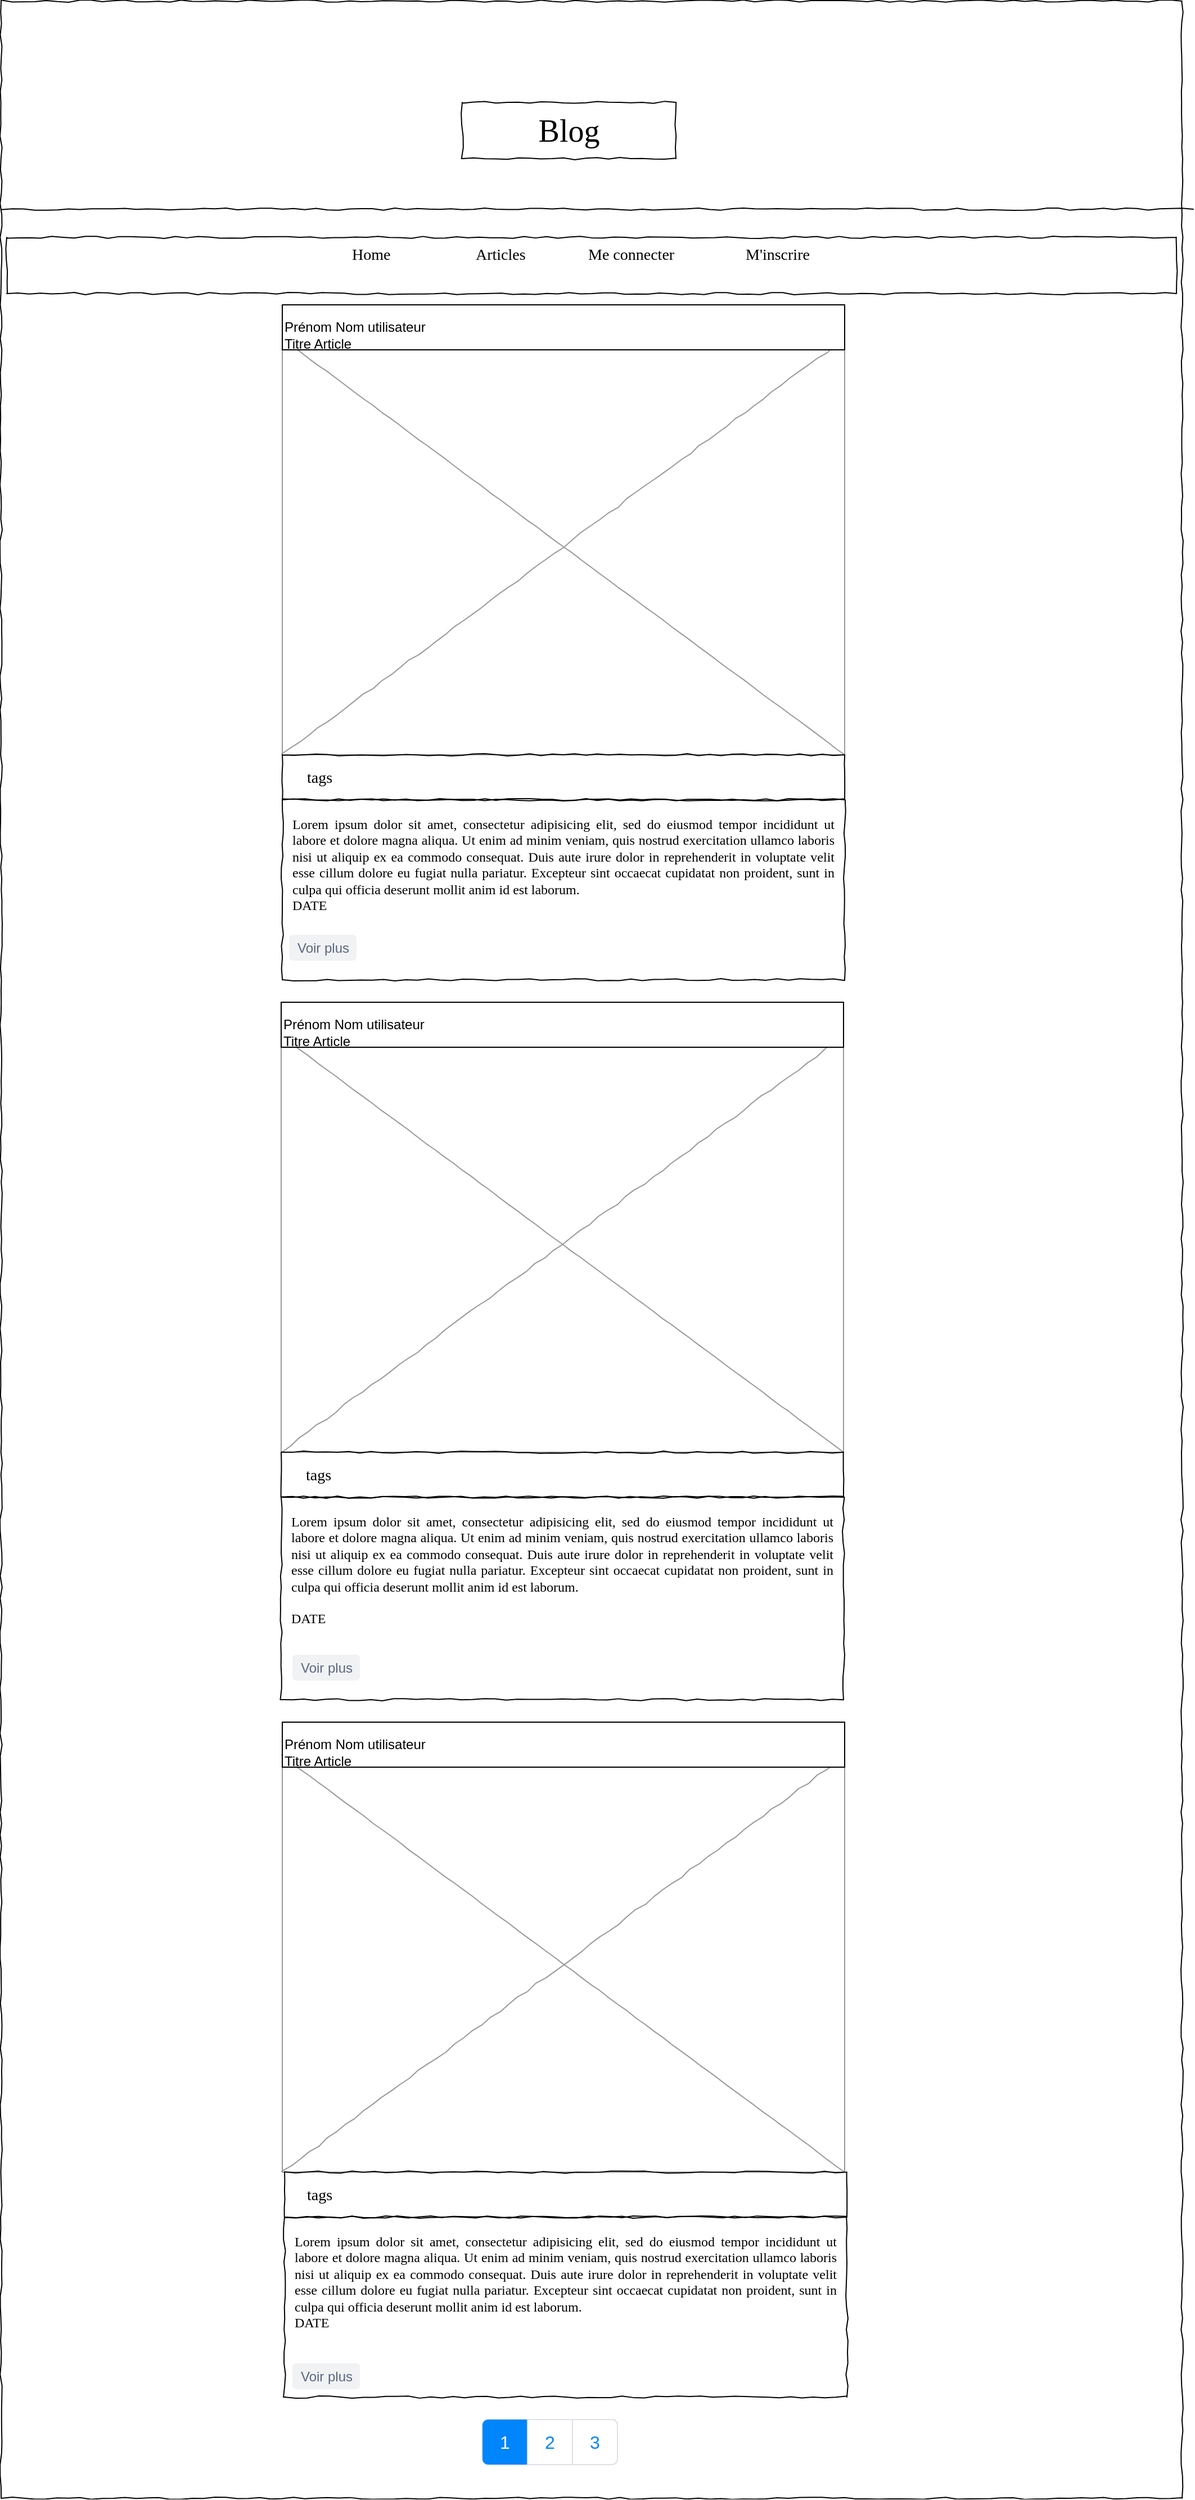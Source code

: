 <mxfile version="20.2.3" type="device"><diagram id="Z-8RXn_k12XA_-CTX4lE" name="Page-1"><mxGraphModel dx="1186" dy="1894" grid="1" gridSize="10" guides="1" tooltips="1" connect="1" arrows="1" fold="1" page="1" pageScale="1" pageWidth="827" pageHeight="1169" math="0" shadow="0"><root><mxCell id="0"/><mxCell id="1" parent="0"/><mxCell id="o-iqt3SQs6NB9VJcCrpV-48" value="" style="whiteSpace=wrap;html=1;rounded=0;shadow=0;labelBackgroundColor=none;strokeColor=#000000;strokeWidth=1;fillColor=none;fontFamily=Verdana;fontSize=12;fontColor=#000000;align=center;comic=1;" parent="1" vertex="1"><mxGeometry x="20" y="-40" width="1050" height="2220" as="geometry"/></mxCell><mxCell id="o-iqt3SQs6NB9VJcCrpV-49" value="Blog" style="whiteSpace=wrap;html=1;rounded=0;shadow=0;labelBackgroundColor=none;strokeWidth=1;fontFamily=Verdana;fontSize=28;align=center;comic=1;" parent="1" vertex="1"><mxGeometry x="430" y="50" width="190" height="50" as="geometry"/></mxCell><mxCell id="o-iqt3SQs6NB9VJcCrpV-50" value="" style="line;strokeWidth=1;html=1;rounded=0;shadow=0;labelBackgroundColor=none;fillColor=none;fontFamily=Verdana;fontSize=14;fontColor=#000000;align=center;comic=1;" parent="1" vertex="1"><mxGeometry x="20" y="140" width="1060" height="10" as="geometry"/></mxCell><mxCell id="o-iqt3SQs6NB9VJcCrpV-51" value="" style="whiteSpace=wrap;html=1;rounded=0;shadow=0;labelBackgroundColor=none;strokeWidth=1;fillColor=none;fontFamily=Verdana;fontSize=12;align=center;comic=1;" parent="1" vertex="1"><mxGeometry x="25" y="170" width="1040" height="50" as="geometry"/></mxCell><mxCell id="o-iqt3SQs6NB9VJcCrpV-52" value="Home" style="text;html=1;points=[];align=left;verticalAlign=top;spacingTop=-4;fontSize=14;fontFamily=Verdana" parent="1" vertex="1"><mxGeometry x="330" y="175" width="60" height="20" as="geometry"/></mxCell><mxCell id="o-iqt3SQs6NB9VJcCrpV-53" value="Me connecter" style="text;html=1;points=[];align=left;verticalAlign=top;spacingTop=-4;fontSize=14;fontFamily=Verdana" parent="1" vertex="1"><mxGeometry x="540" y="175" width="103" height="20" as="geometry"/></mxCell><mxCell id="o-iqt3SQs6NB9VJcCrpV-54" value="M'inscrire" style="text;html=1;points=[];align=left;verticalAlign=top;spacingTop=-4;fontSize=14;fontFamily=Verdana" parent="1" vertex="1"><mxGeometry x="680" y="175" width="60" height="20" as="geometry"/></mxCell><mxCell id="o-iqt3SQs6NB9VJcCrpV-55" value="Articles" style="text;html=1;points=[];align=left;verticalAlign=top;spacingTop=-4;fontSize=14;fontFamily=Verdana" parent="1" vertex="1"><mxGeometry x="440" y="175" width="60" height="20" as="geometry"/></mxCell><mxCell id="o-iqt3SQs6NB9VJcCrpV-56" value="&lt;div style=&quot;text-align: justify&quot;&gt;&lt;span&gt;Lorem ipsum dolor sit amet, consectetur adipisicing elit, sed do eiusmod tempor incididunt ut labore et dolore magna aliqua. Ut enim ad minim veniam, quis nostrud exercitation ullamco laboris nisi ut aliquip ex ea commodo consequat. Duis aute irure dolor in reprehenderit in voluptate velit esse cillum dolore eu fugiat nulla pariatur. Excepteur sint occaecat cupidatat non proident, sunt in culpa qui officia deserunt mollit anim id est laborum.&lt;/span&gt;&lt;/div&gt;&lt;div style=&quot;text-align: justify&quot;&gt;&lt;span&gt;DATE&amp;nbsp;&lt;/span&gt;&lt;/div&gt;&lt;div style=&quot;text-align: justify&quot;&gt;&lt;span&gt;&lt;br&gt;&lt;/span&gt;&lt;/div&gt;&lt;div style=&quot;text-align: justify&quot;&gt;&lt;span&gt;&lt;br&gt;&lt;/span&gt;&lt;/div&gt;" style="whiteSpace=wrap;html=1;rounded=0;shadow=0;labelBackgroundColor=none;strokeWidth=1;fillColor=none;fontFamily=Verdana;fontSize=12;align=center;verticalAlign=top;spacing=10;comic=1;" parent="1" vertex="1"><mxGeometry x="270" y="670" width="500" height="160" as="geometry"/></mxCell><mxCell id="o-iqt3SQs6NB9VJcCrpV-57" value="" style="verticalLabelPosition=bottom;shadow=0;dashed=0;align=center;html=1;verticalAlign=top;strokeWidth=1;shape=mxgraph.mockup.graphics.simpleIcon;strokeColor=#999999;rounded=0;labelBackgroundColor=none;fontFamily=Verdana;fontSize=14;fontColor=#000000;comic=1;" parent="1" vertex="1"><mxGeometry x="270" y="260" width="500" height="370" as="geometry"/></mxCell><mxCell id="o-iqt3SQs6NB9VJcCrpV-58" value="" style="whiteSpace=wrap;html=1;rounded=0;shadow=0;labelBackgroundColor=none;strokeWidth=1;fillColor=none;fontFamily=Verdana;fontSize=12;align=center;comic=1;" parent="1" vertex="1"><mxGeometry x="270" y="630" width="500" height="40" as="geometry"/></mxCell><mxCell id="o-iqt3SQs6NB9VJcCrpV-59" value="tags" style="text;html=1;points=[];align=left;verticalAlign=top;spacingTop=-4;fontSize=14;fontFamily=Verdana" parent="1" vertex="1"><mxGeometry x="290" y="640" width="155" height="20" as="geometry"/></mxCell><mxCell id="o-iqt3SQs6NB9VJcCrpV-60" value="&lt;br&gt;Prénom Nom utilisateur&amp;nbsp;&lt;br&gt;Titre Article&lt;br&gt;" style="rounded=0;whiteSpace=wrap;html=1;align=left;" parent="1" vertex="1"><mxGeometry x="270" y="230" width="500" height="40" as="geometry"/></mxCell><mxCell id="o-iqt3SQs6NB9VJcCrpV-70" value="&lt;div style=&quot;text-align: justify&quot;&gt;&lt;span&gt;Lorem ipsum dolor sit amet, consectetur adipisicing elit, sed do eiusmod tempor incididunt ut labore et dolore magna aliqua. Ut enim ad minim veniam, quis nostrud exercitation ullamco laboris nisi ut aliquip ex ea commodo consequat. Duis aute irure dolor in reprehenderit in voluptate velit esse cillum dolore eu fugiat nulla pariatur. Excepteur sint occaecat cupidatat non proident, sunt in culpa qui officia deserunt mollit anim id est laborum.&lt;/span&gt;&lt;/div&gt;&lt;div style=&quot;text-align: justify&quot;&gt;&lt;br&gt;&lt;/div&gt;&lt;div style=&quot;text-align: justify&quot;&gt;&lt;span&gt;DATE&amp;nbsp;&lt;/span&gt;&lt;/div&gt;&lt;div style=&quot;text-align: justify&quot;&gt;&lt;span&gt;&lt;br&gt;&lt;/span&gt;&lt;/div&gt;&lt;div style=&quot;text-align: justify&quot;&gt;&lt;span style=&quot;color: rgba(0, 0, 0, 0); font-family: monospace; font-size: 0px; text-align: start;&quot;&gt;%3CmxGraphModel%3E%3Croot%3E%3CmxCell%20id%3D%220%22%2F%3E%3CmxCell%20id%3D%221%22%20parent%3D%220%22%2F%3E%3CmxCell%20id%3D%222%22%20value%3D%22Voir%20plus%22%20style%3D%22rounded%3D1%3BfillColor%3D%23F1F2F4%3BstrokeColor%3Dnone%3Bhtml%3D1%3BfontColor%3D%23596780%3Balign%3Dcenter%3BverticalAlign%3Dmiddle%3BfontStyle%3D0%3BfontSize%3D12%3Bsketch%3D0%3B%22%20vertex%3D%221%22%20parent%3D%221%22%3E%3CmxGeometry%20x%3D%22280%22%20y%3D%222180%22%20width%3D%2260%22%20height%3D%2223%22%20as%3D%22geometry%22%2F%3E%3C%2FmxCell%3E%3C%2Froot%3E%3C%2FmxGraphModel%3E&lt;/span&gt;&lt;span&gt;&lt;br&gt;&lt;/span&gt;&lt;/div&gt;" style="whiteSpace=wrap;html=1;rounded=0;shadow=0;labelBackgroundColor=none;strokeWidth=1;fillColor=none;fontFamily=Verdana;fontSize=12;align=center;verticalAlign=top;spacing=10;comic=1;" parent="1" vertex="1"><mxGeometry x="269" y="1290" width="500" height="180" as="geometry"/></mxCell><mxCell id="o-iqt3SQs6NB9VJcCrpV-71" value="" style="verticalLabelPosition=bottom;shadow=0;dashed=0;align=center;html=1;verticalAlign=top;strokeWidth=1;shape=mxgraph.mockup.graphics.simpleIcon;strokeColor=#999999;rounded=0;labelBackgroundColor=none;fontFamily=Verdana;fontSize=14;fontColor=#000000;comic=1;" parent="1" vertex="1"><mxGeometry x="269" y="880" width="500" height="370" as="geometry"/></mxCell><mxCell id="o-iqt3SQs6NB9VJcCrpV-72" value="" style="whiteSpace=wrap;html=1;rounded=0;shadow=0;labelBackgroundColor=none;strokeWidth=1;fillColor=none;fontFamily=Verdana;fontSize=12;align=center;comic=1;" parent="1" vertex="1"><mxGeometry x="269" y="1250" width="500" height="40" as="geometry"/></mxCell><mxCell id="o-iqt3SQs6NB9VJcCrpV-73" value="tags" style="text;html=1;points=[];align=left;verticalAlign=top;spacingTop=-4;fontSize=14;fontFamily=Verdana" parent="1" vertex="1"><mxGeometry x="289" y="1260" width="155" height="20" as="geometry"/></mxCell><mxCell id="o-iqt3SQs6NB9VJcCrpV-74" value="&lt;br&gt;Prénom Nom utilisateur&amp;nbsp;&lt;br&gt;Titre Article&lt;br&gt;" style="rounded=0;whiteSpace=wrap;html=1;align=left;" parent="1" vertex="1"><mxGeometry x="269" y="850" width="500" height="40" as="geometry"/></mxCell><mxCell id="o-iqt3SQs6NB9VJcCrpV-79" value="&lt;div style=&quot;text-align: justify&quot;&gt;&lt;span&gt;Lorem ipsum dolor sit amet, consectetur adipisicing elit, sed do eiusmod tempor incididunt ut labore et dolore magna aliqua. Ut enim ad minim veniam, quis nostrud exercitation ullamco laboris nisi ut aliquip ex ea commodo consequat. Duis aute irure dolor in reprehenderit in voluptate velit esse cillum dolore eu fugiat nulla pariatur. Excepteur sint occaecat cupidatat non proident, sunt in culpa qui officia deserunt mollit anim id est laborum.&lt;/span&gt;&lt;/div&gt;&lt;div style=&quot;text-align: justify&quot;&gt;&lt;span&gt;DATE&amp;nbsp;&lt;/span&gt;&lt;/div&gt;" style="whiteSpace=wrap;html=1;rounded=0;shadow=0;labelBackgroundColor=none;strokeWidth=1;fillColor=none;fontFamily=Verdana;fontSize=12;align=center;verticalAlign=top;spacing=10;comic=1;" parent="1" vertex="1"><mxGeometry x="272" y="1930" width="500" height="160" as="geometry"/></mxCell><mxCell id="o-iqt3SQs6NB9VJcCrpV-80" value="" style="verticalLabelPosition=bottom;shadow=0;dashed=0;align=center;html=1;verticalAlign=top;strokeWidth=1;shape=mxgraph.mockup.graphics.simpleIcon;strokeColor=#999999;rounded=0;labelBackgroundColor=none;fontFamily=Verdana;fontSize=14;fontColor=#000000;comic=1;" parent="1" vertex="1"><mxGeometry x="270" y="1520" width="500" height="370" as="geometry"/></mxCell><mxCell id="o-iqt3SQs6NB9VJcCrpV-82" value="tags" style="text;html=1;points=[];align=left;verticalAlign=top;spacingTop=-4;fontSize=14;fontFamily=Verdana" parent="1" vertex="1"><mxGeometry x="290" y="1900" width="155" height="20" as="geometry"/></mxCell><mxCell id="o-iqt3SQs6NB9VJcCrpV-83" value="&lt;br&gt;Prénom Nom utilisateur&amp;nbsp;&lt;br&gt;Titre Article&lt;br&gt;" style="rounded=0;whiteSpace=wrap;html=1;align=left;" parent="1" vertex="1"><mxGeometry x="270" y="1490" width="500" height="40" as="geometry"/></mxCell><mxCell id="o-iqt3SQs6NB9VJcCrpV-88" value="" style="html=1;shadow=0;dashed=0;shape=mxgraph.bootstrap.rrect;rSize=5;strokeColor=#DEE2E6;html=1;whiteSpace=wrap;fillColor=#ffffff;fontColor=#0085FC;" parent="1" vertex="1"><mxGeometry x="448" y="2110" width="120" height="40" as="geometry"/></mxCell><mxCell id="o-iqt3SQs6NB9VJcCrpV-89" value="1" style="strokeColor=inherit;fillColor=inherit;gradientColor=inherit;html=1;shadow=0;dashed=0;shape=mxgraph.bootstrap.leftButton;rSize=5;perimeter=none;whiteSpace=wrap;resizeHeight=1;fillColor=#0085FC;strokeColor=none;fontColor=#ffffff;fontSize=16;" parent="o-iqt3SQs6NB9VJcCrpV-88" vertex="1"><mxGeometry width="40" height="40" relative="1" as="geometry"/></mxCell><mxCell id="o-iqt3SQs6NB9VJcCrpV-90" value="2" style="strokeColor=inherit;fillColor=inherit;gradientColor=inherit;fontColor=inherit;html=1;shadow=0;dashed=0;perimeter=none;whiteSpace=wrap;resizeHeight=1;fontSize=16;" parent="o-iqt3SQs6NB9VJcCrpV-88" vertex="1"><mxGeometry width="40" height="40" relative="1" as="geometry"><mxPoint x="40" as="offset"/></mxGeometry></mxCell><mxCell id="o-iqt3SQs6NB9VJcCrpV-91" value="3" style="strokeColor=inherit;fillColor=inherit;gradientColor=inherit;fontColor=inherit;html=1;shadow=0;dashed=0;shape=mxgraph.bootstrap.rightButton;rSize=5;perimeter=none;whiteSpace=wrap;resizeHeight=1;fontSize=16;" parent="o-iqt3SQs6NB9VJcCrpV-88" vertex="1"><mxGeometry x="1" width="40" height="40" relative="1" as="geometry"><mxPoint x="-40" as="offset"/></mxGeometry></mxCell><mxCell id="_3NnUjpNJr8RjQmGxkQN-1" value="Voir plus" style="rounded=1;fillColor=#F1F2F4;strokeColor=none;html=1;fontColor=#596780;align=center;verticalAlign=middle;fontStyle=0;fontSize=12;sketch=0;" parent="1" vertex="1"><mxGeometry x="279" y="2060" width="60" height="23" as="geometry"/></mxCell><mxCell id="_3NnUjpNJr8RjQmGxkQN-3" value="Voir plus" style="rounded=1;fillColor=#F1F2F4;strokeColor=none;html=1;fontColor=#596780;align=center;verticalAlign=middle;fontStyle=0;fontSize=12;sketch=0;" parent="1" vertex="1"><mxGeometry x="279" y="1430" width="60" height="23" as="geometry"/></mxCell><mxCell id="_3NnUjpNJr8RjQmGxkQN-5" value="Voir plus" style="rounded=1;fillColor=#F1F2F4;strokeColor=none;html=1;fontColor=#596780;align=center;verticalAlign=middle;fontStyle=0;fontSize=12;sketch=0;" parent="1" vertex="1"><mxGeometry x="276" y="790" width="60" height="23" as="geometry"/></mxCell><mxCell id="_3NnUjpNJr8RjQmGxkQN-6" value="" style="whiteSpace=wrap;html=1;rounded=0;shadow=0;labelBackgroundColor=none;strokeWidth=1;fillColor=none;fontFamily=Verdana;fontSize=12;align=center;comic=1;" parent="1" vertex="1"><mxGeometry x="272" y="1890" width="500" height="40" as="geometry"/></mxCell></root></mxGraphModel></diagram></mxfile>